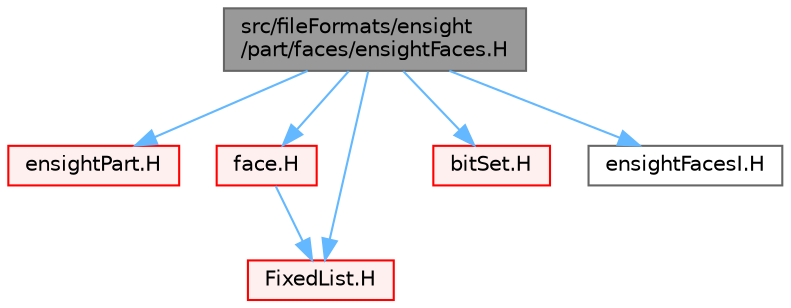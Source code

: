 digraph "src/fileFormats/ensight/part/faces/ensightFaces.H"
{
 // LATEX_PDF_SIZE
  bgcolor="transparent";
  edge [fontname=Helvetica,fontsize=10,labelfontname=Helvetica,labelfontsize=10];
  node [fontname=Helvetica,fontsize=10,shape=box,height=0.2,width=0.4];
  Node1 [id="Node000001",label="src/fileFormats/ensight\l/part/faces/ensightFaces.H",height=0.2,width=0.4,color="gray40", fillcolor="grey60", style="filled", fontcolor="black",tooltip=" "];
  Node1 -> Node2 [id="edge1_Node000001_Node000002",color="steelblue1",style="solid",tooltip=" "];
  Node2 [id="Node000002",label="ensightPart.H",height=0.2,width=0.4,color="red", fillcolor="#FFF0F0", style="filled",URL="$ensightPart_8H.html",tooltip=" "];
  Node1 -> Node119 [id="edge2_Node000001_Node000119",color="steelblue1",style="solid",tooltip=" "];
  Node119 [id="Node000119",label="face.H",height=0.2,width=0.4,color="red", fillcolor="#FFF0F0", style="filled",URL="$face_8H.html",tooltip=" "];
  Node119 -> Node111 [id="edge3_Node000119_Node000111",color="steelblue1",style="solid",tooltip=" "];
  Node111 [id="Node000111",label="FixedList.H",height=0.2,width=0.4,color="red", fillcolor="#FFF0F0", style="filled",URL="$FixedList_8H.html",tooltip=" "];
  Node1 -> Node111 [id="edge4_Node000001_Node000111",color="steelblue1",style="solid",tooltip=" "];
  Node1 -> Node167 [id="edge5_Node000001_Node000167",color="steelblue1",style="solid",tooltip=" "];
  Node167 [id="Node000167",label="bitSet.H",height=0.2,width=0.4,color="red", fillcolor="#FFF0F0", style="filled",URL="$bitSet_8H.html",tooltip=" "];
  Node1 -> Node223 [id="edge6_Node000001_Node000223",color="steelblue1",style="solid",tooltip=" "];
  Node223 [id="Node000223",label="ensightFacesI.H",height=0.2,width=0.4,color="grey40", fillcolor="white", style="filled",URL="$ensightFacesI_8H.html",tooltip=" "];
}
